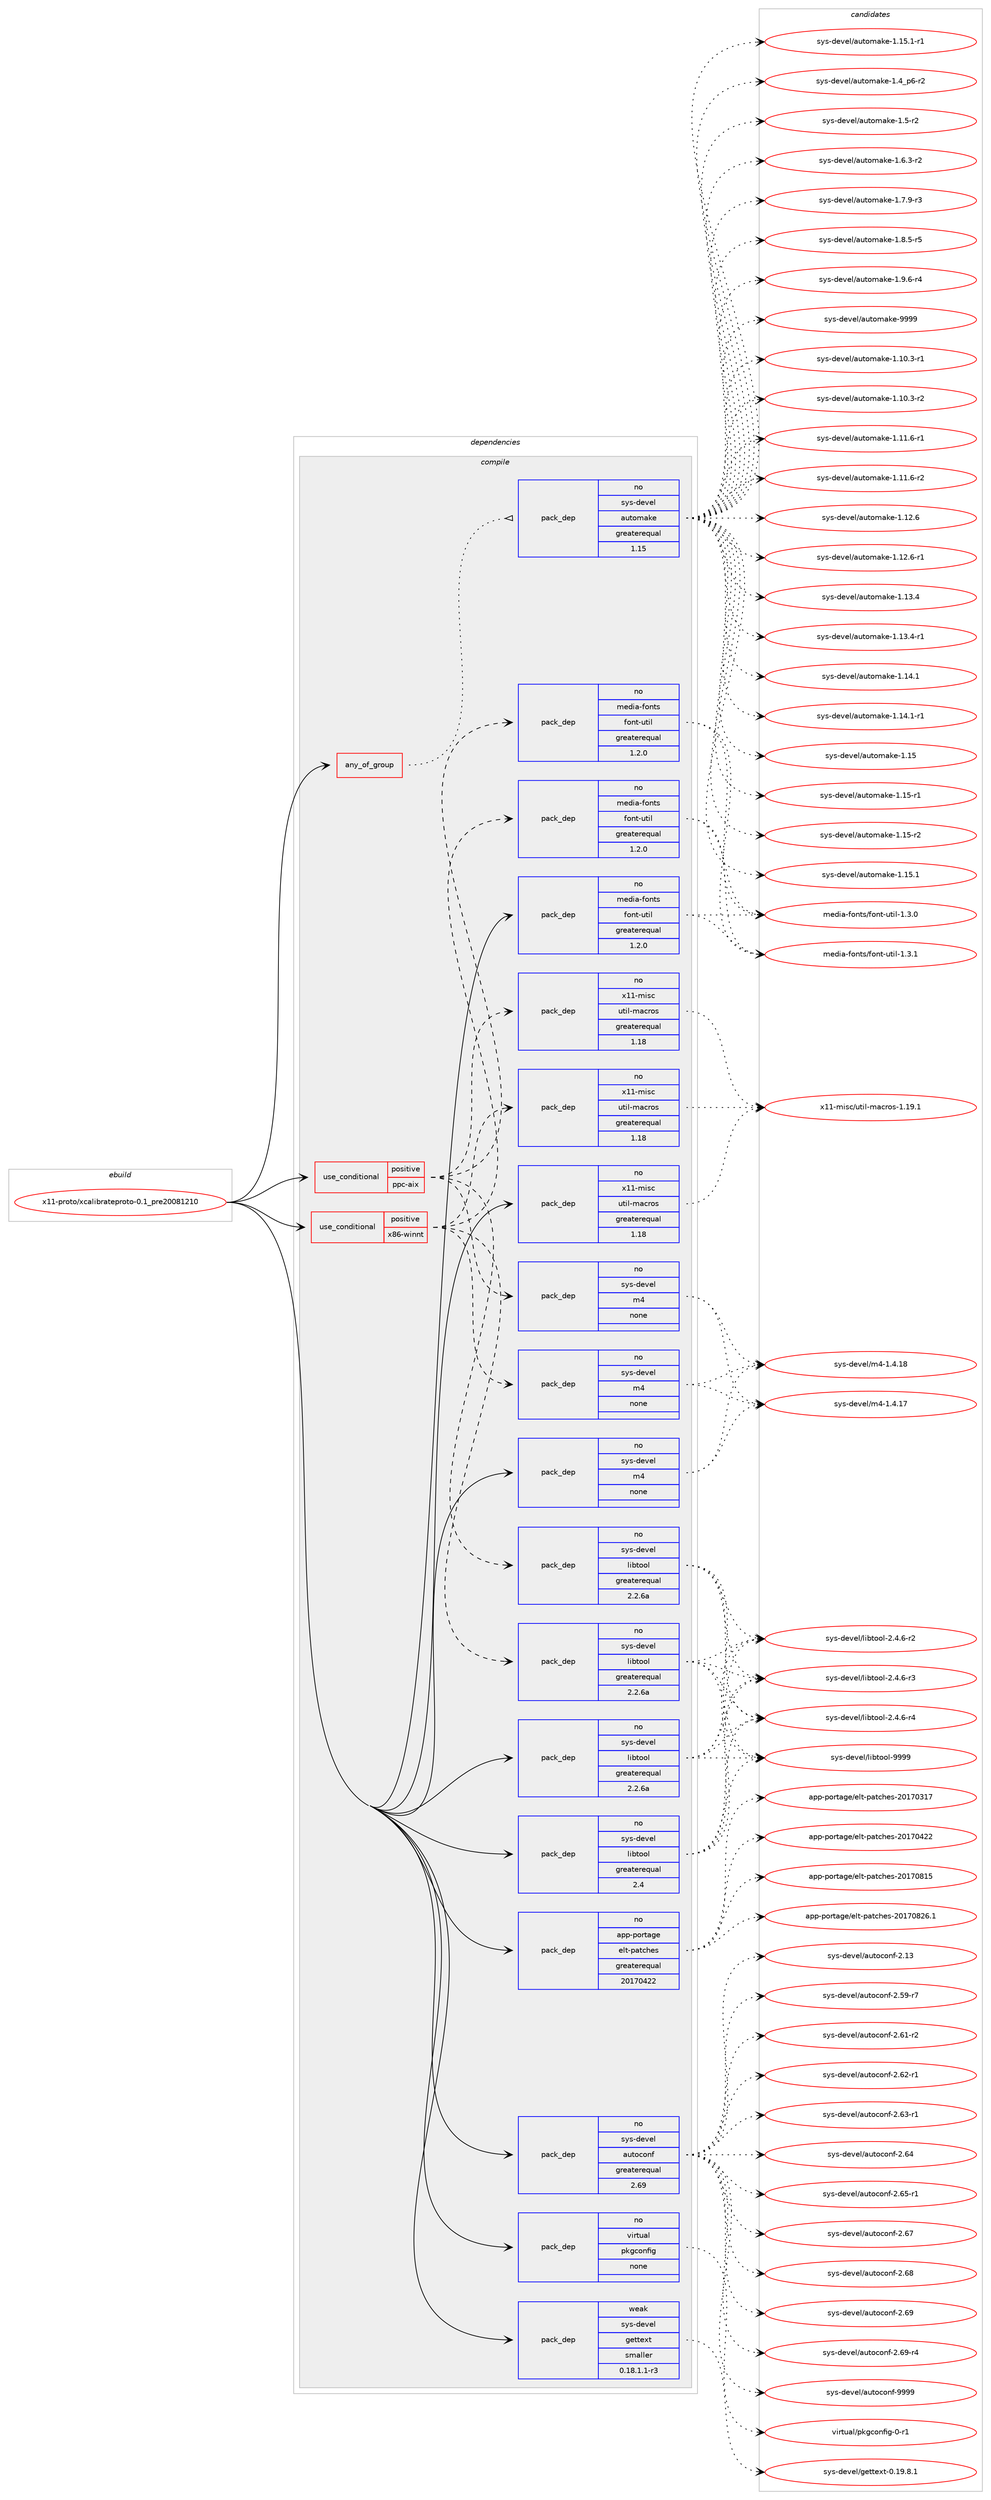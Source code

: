 digraph prolog {

# *************
# Graph options
# *************

newrank=true;
concentrate=true;
compound=true;
graph [rankdir=LR,fontname=Helvetica,fontsize=10,ranksep=1.5];#, ranksep=2.5, nodesep=0.2];
edge  [arrowhead=vee];
node  [fontname=Helvetica,fontsize=10];

# **********
# The ebuild
# **********

subgraph cluster_leftcol {
color=gray;
rank=same;
label=<<i>ebuild</i>>;
id [label="x11-proto/xcalibrateproto-0.1_pre20081210", color=red, width=4, href="../x11-proto/xcalibrateproto-0.1_pre20081210.svg"];
}

# ****************
# The dependencies
# ****************

subgraph cluster_midcol {
color=gray;
label=<<i>dependencies</i>>;
subgraph cluster_compile {
fillcolor="#eeeeee";
style=filled;
label=<<i>compile</i>>;
subgraph any9641 {
dependency528392 [label=<<TABLE BORDER="0" CELLBORDER="1" CELLSPACING="0" CELLPADDING="4"><TR><TD CELLPADDING="10">any_of_group</TD></TR></TABLE>>, shape=none, color=red];subgraph pack394739 {
dependency528393 [label=<<TABLE BORDER="0" CELLBORDER="1" CELLSPACING="0" CELLPADDING="4" WIDTH="220"><TR><TD ROWSPAN="6" CELLPADDING="30">pack_dep</TD></TR><TR><TD WIDTH="110">no</TD></TR><TR><TD>sys-devel</TD></TR><TR><TD>automake</TD></TR><TR><TD>greaterequal</TD></TR><TR><TD>1.15</TD></TR></TABLE>>, shape=none, color=blue];
}
dependency528392:e -> dependency528393:w [weight=20,style="dotted",arrowhead="oinv"];
}
id:e -> dependency528392:w [weight=20,style="solid",arrowhead="vee"];
subgraph cond123663 {
dependency528394 [label=<<TABLE BORDER="0" CELLBORDER="1" CELLSPACING="0" CELLPADDING="4"><TR><TD ROWSPAN="3" CELLPADDING="10">use_conditional</TD></TR><TR><TD>positive</TD></TR><TR><TD>ppc-aix</TD></TR></TABLE>>, shape=none, color=red];
subgraph pack394740 {
dependency528395 [label=<<TABLE BORDER="0" CELLBORDER="1" CELLSPACING="0" CELLPADDING="4" WIDTH="220"><TR><TD ROWSPAN="6" CELLPADDING="30">pack_dep</TD></TR><TR><TD WIDTH="110">no</TD></TR><TR><TD>sys-devel</TD></TR><TR><TD>libtool</TD></TR><TR><TD>greaterequal</TD></TR><TR><TD>2.2.6a</TD></TR></TABLE>>, shape=none, color=blue];
}
dependency528394:e -> dependency528395:w [weight=20,style="dashed",arrowhead="vee"];
subgraph pack394741 {
dependency528396 [label=<<TABLE BORDER="0" CELLBORDER="1" CELLSPACING="0" CELLPADDING="4" WIDTH="220"><TR><TD ROWSPAN="6" CELLPADDING="30">pack_dep</TD></TR><TR><TD WIDTH="110">no</TD></TR><TR><TD>sys-devel</TD></TR><TR><TD>m4</TD></TR><TR><TD>none</TD></TR><TR><TD></TD></TR></TABLE>>, shape=none, color=blue];
}
dependency528394:e -> dependency528396:w [weight=20,style="dashed",arrowhead="vee"];
subgraph pack394742 {
dependency528397 [label=<<TABLE BORDER="0" CELLBORDER="1" CELLSPACING="0" CELLPADDING="4" WIDTH="220"><TR><TD ROWSPAN="6" CELLPADDING="30">pack_dep</TD></TR><TR><TD WIDTH="110">no</TD></TR><TR><TD>x11-misc</TD></TR><TR><TD>util-macros</TD></TR><TR><TD>greaterequal</TD></TR><TR><TD>1.18</TD></TR></TABLE>>, shape=none, color=blue];
}
dependency528394:e -> dependency528397:w [weight=20,style="dashed",arrowhead="vee"];
subgraph pack394743 {
dependency528398 [label=<<TABLE BORDER="0" CELLBORDER="1" CELLSPACING="0" CELLPADDING="4" WIDTH="220"><TR><TD ROWSPAN="6" CELLPADDING="30">pack_dep</TD></TR><TR><TD WIDTH="110">no</TD></TR><TR><TD>media-fonts</TD></TR><TR><TD>font-util</TD></TR><TR><TD>greaterequal</TD></TR><TR><TD>1.2.0</TD></TR></TABLE>>, shape=none, color=blue];
}
dependency528394:e -> dependency528398:w [weight=20,style="dashed",arrowhead="vee"];
}
id:e -> dependency528394:w [weight=20,style="solid",arrowhead="vee"];
subgraph cond123664 {
dependency528399 [label=<<TABLE BORDER="0" CELLBORDER="1" CELLSPACING="0" CELLPADDING="4"><TR><TD ROWSPAN="3" CELLPADDING="10">use_conditional</TD></TR><TR><TD>positive</TD></TR><TR><TD>x86-winnt</TD></TR></TABLE>>, shape=none, color=red];
subgraph pack394744 {
dependency528400 [label=<<TABLE BORDER="0" CELLBORDER="1" CELLSPACING="0" CELLPADDING="4" WIDTH="220"><TR><TD ROWSPAN="6" CELLPADDING="30">pack_dep</TD></TR><TR><TD WIDTH="110">no</TD></TR><TR><TD>sys-devel</TD></TR><TR><TD>libtool</TD></TR><TR><TD>greaterequal</TD></TR><TR><TD>2.2.6a</TD></TR></TABLE>>, shape=none, color=blue];
}
dependency528399:e -> dependency528400:w [weight=20,style="dashed",arrowhead="vee"];
subgraph pack394745 {
dependency528401 [label=<<TABLE BORDER="0" CELLBORDER="1" CELLSPACING="0" CELLPADDING="4" WIDTH="220"><TR><TD ROWSPAN="6" CELLPADDING="30">pack_dep</TD></TR><TR><TD WIDTH="110">no</TD></TR><TR><TD>sys-devel</TD></TR><TR><TD>m4</TD></TR><TR><TD>none</TD></TR><TR><TD></TD></TR></TABLE>>, shape=none, color=blue];
}
dependency528399:e -> dependency528401:w [weight=20,style="dashed",arrowhead="vee"];
subgraph pack394746 {
dependency528402 [label=<<TABLE BORDER="0" CELLBORDER="1" CELLSPACING="0" CELLPADDING="4" WIDTH="220"><TR><TD ROWSPAN="6" CELLPADDING="30">pack_dep</TD></TR><TR><TD WIDTH="110">no</TD></TR><TR><TD>x11-misc</TD></TR><TR><TD>util-macros</TD></TR><TR><TD>greaterequal</TD></TR><TR><TD>1.18</TD></TR></TABLE>>, shape=none, color=blue];
}
dependency528399:e -> dependency528402:w [weight=20,style="dashed",arrowhead="vee"];
subgraph pack394747 {
dependency528403 [label=<<TABLE BORDER="0" CELLBORDER="1" CELLSPACING="0" CELLPADDING="4" WIDTH="220"><TR><TD ROWSPAN="6" CELLPADDING="30">pack_dep</TD></TR><TR><TD WIDTH="110">no</TD></TR><TR><TD>media-fonts</TD></TR><TR><TD>font-util</TD></TR><TR><TD>greaterequal</TD></TR><TR><TD>1.2.0</TD></TR></TABLE>>, shape=none, color=blue];
}
dependency528399:e -> dependency528403:w [weight=20,style="dashed",arrowhead="vee"];
}
id:e -> dependency528399:w [weight=20,style="solid",arrowhead="vee"];
subgraph pack394748 {
dependency528404 [label=<<TABLE BORDER="0" CELLBORDER="1" CELLSPACING="0" CELLPADDING="4" WIDTH="220"><TR><TD ROWSPAN="6" CELLPADDING="30">pack_dep</TD></TR><TR><TD WIDTH="110">no</TD></TR><TR><TD>app-portage</TD></TR><TR><TD>elt-patches</TD></TR><TR><TD>greaterequal</TD></TR><TR><TD>20170422</TD></TR></TABLE>>, shape=none, color=blue];
}
id:e -> dependency528404:w [weight=20,style="solid",arrowhead="vee"];
subgraph pack394749 {
dependency528405 [label=<<TABLE BORDER="0" CELLBORDER="1" CELLSPACING="0" CELLPADDING="4" WIDTH="220"><TR><TD ROWSPAN="6" CELLPADDING="30">pack_dep</TD></TR><TR><TD WIDTH="110">no</TD></TR><TR><TD>media-fonts</TD></TR><TR><TD>font-util</TD></TR><TR><TD>greaterequal</TD></TR><TR><TD>1.2.0</TD></TR></TABLE>>, shape=none, color=blue];
}
id:e -> dependency528405:w [weight=20,style="solid",arrowhead="vee"];
subgraph pack394750 {
dependency528406 [label=<<TABLE BORDER="0" CELLBORDER="1" CELLSPACING="0" CELLPADDING="4" WIDTH="220"><TR><TD ROWSPAN="6" CELLPADDING="30">pack_dep</TD></TR><TR><TD WIDTH="110">no</TD></TR><TR><TD>sys-devel</TD></TR><TR><TD>autoconf</TD></TR><TR><TD>greaterequal</TD></TR><TR><TD>2.69</TD></TR></TABLE>>, shape=none, color=blue];
}
id:e -> dependency528406:w [weight=20,style="solid",arrowhead="vee"];
subgraph pack394751 {
dependency528407 [label=<<TABLE BORDER="0" CELLBORDER="1" CELLSPACING="0" CELLPADDING="4" WIDTH="220"><TR><TD ROWSPAN="6" CELLPADDING="30">pack_dep</TD></TR><TR><TD WIDTH="110">no</TD></TR><TR><TD>sys-devel</TD></TR><TR><TD>libtool</TD></TR><TR><TD>greaterequal</TD></TR><TR><TD>2.2.6a</TD></TR></TABLE>>, shape=none, color=blue];
}
id:e -> dependency528407:w [weight=20,style="solid",arrowhead="vee"];
subgraph pack394752 {
dependency528408 [label=<<TABLE BORDER="0" CELLBORDER="1" CELLSPACING="0" CELLPADDING="4" WIDTH="220"><TR><TD ROWSPAN="6" CELLPADDING="30">pack_dep</TD></TR><TR><TD WIDTH="110">no</TD></TR><TR><TD>sys-devel</TD></TR><TR><TD>libtool</TD></TR><TR><TD>greaterequal</TD></TR><TR><TD>2.4</TD></TR></TABLE>>, shape=none, color=blue];
}
id:e -> dependency528408:w [weight=20,style="solid",arrowhead="vee"];
subgraph pack394753 {
dependency528409 [label=<<TABLE BORDER="0" CELLBORDER="1" CELLSPACING="0" CELLPADDING="4" WIDTH="220"><TR><TD ROWSPAN="6" CELLPADDING="30">pack_dep</TD></TR><TR><TD WIDTH="110">no</TD></TR><TR><TD>sys-devel</TD></TR><TR><TD>m4</TD></TR><TR><TD>none</TD></TR><TR><TD></TD></TR></TABLE>>, shape=none, color=blue];
}
id:e -> dependency528409:w [weight=20,style="solid",arrowhead="vee"];
subgraph pack394754 {
dependency528410 [label=<<TABLE BORDER="0" CELLBORDER="1" CELLSPACING="0" CELLPADDING="4" WIDTH="220"><TR><TD ROWSPAN="6" CELLPADDING="30">pack_dep</TD></TR><TR><TD WIDTH="110">no</TD></TR><TR><TD>virtual</TD></TR><TR><TD>pkgconfig</TD></TR><TR><TD>none</TD></TR><TR><TD></TD></TR></TABLE>>, shape=none, color=blue];
}
id:e -> dependency528410:w [weight=20,style="solid",arrowhead="vee"];
subgraph pack394755 {
dependency528411 [label=<<TABLE BORDER="0" CELLBORDER="1" CELLSPACING="0" CELLPADDING="4" WIDTH="220"><TR><TD ROWSPAN="6" CELLPADDING="30">pack_dep</TD></TR><TR><TD WIDTH="110">no</TD></TR><TR><TD>x11-misc</TD></TR><TR><TD>util-macros</TD></TR><TR><TD>greaterequal</TD></TR><TR><TD>1.18</TD></TR></TABLE>>, shape=none, color=blue];
}
id:e -> dependency528411:w [weight=20,style="solid",arrowhead="vee"];
subgraph pack394756 {
dependency528412 [label=<<TABLE BORDER="0" CELLBORDER="1" CELLSPACING="0" CELLPADDING="4" WIDTH="220"><TR><TD ROWSPAN="6" CELLPADDING="30">pack_dep</TD></TR><TR><TD WIDTH="110">weak</TD></TR><TR><TD>sys-devel</TD></TR><TR><TD>gettext</TD></TR><TR><TD>smaller</TD></TR><TR><TD>0.18.1.1-r3</TD></TR></TABLE>>, shape=none, color=blue];
}
id:e -> dependency528412:w [weight=20,style="solid",arrowhead="vee"];
}
subgraph cluster_compileandrun {
fillcolor="#eeeeee";
style=filled;
label=<<i>compile and run</i>>;
}
subgraph cluster_run {
fillcolor="#eeeeee";
style=filled;
label=<<i>run</i>>;
}
}

# **************
# The candidates
# **************

subgraph cluster_choices {
rank=same;
color=gray;
label=<<i>candidates</i>>;

subgraph choice394739 {
color=black;
nodesep=1;
choice11512111545100101118101108479711711611110997107101454946494846514511449 [label="sys-devel/automake-1.10.3-r1", color=red, width=4,href="../sys-devel/automake-1.10.3-r1.svg"];
choice11512111545100101118101108479711711611110997107101454946494846514511450 [label="sys-devel/automake-1.10.3-r2", color=red, width=4,href="../sys-devel/automake-1.10.3-r2.svg"];
choice11512111545100101118101108479711711611110997107101454946494946544511449 [label="sys-devel/automake-1.11.6-r1", color=red, width=4,href="../sys-devel/automake-1.11.6-r1.svg"];
choice11512111545100101118101108479711711611110997107101454946494946544511450 [label="sys-devel/automake-1.11.6-r2", color=red, width=4,href="../sys-devel/automake-1.11.6-r2.svg"];
choice1151211154510010111810110847971171161111099710710145494649504654 [label="sys-devel/automake-1.12.6", color=red, width=4,href="../sys-devel/automake-1.12.6.svg"];
choice11512111545100101118101108479711711611110997107101454946495046544511449 [label="sys-devel/automake-1.12.6-r1", color=red, width=4,href="../sys-devel/automake-1.12.6-r1.svg"];
choice1151211154510010111810110847971171161111099710710145494649514652 [label="sys-devel/automake-1.13.4", color=red, width=4,href="../sys-devel/automake-1.13.4.svg"];
choice11512111545100101118101108479711711611110997107101454946495146524511449 [label="sys-devel/automake-1.13.4-r1", color=red, width=4,href="../sys-devel/automake-1.13.4-r1.svg"];
choice1151211154510010111810110847971171161111099710710145494649524649 [label="sys-devel/automake-1.14.1", color=red, width=4,href="../sys-devel/automake-1.14.1.svg"];
choice11512111545100101118101108479711711611110997107101454946495246494511449 [label="sys-devel/automake-1.14.1-r1", color=red, width=4,href="../sys-devel/automake-1.14.1-r1.svg"];
choice115121115451001011181011084797117116111109971071014549464953 [label="sys-devel/automake-1.15", color=red, width=4,href="../sys-devel/automake-1.15.svg"];
choice1151211154510010111810110847971171161111099710710145494649534511449 [label="sys-devel/automake-1.15-r1", color=red, width=4,href="../sys-devel/automake-1.15-r1.svg"];
choice1151211154510010111810110847971171161111099710710145494649534511450 [label="sys-devel/automake-1.15-r2", color=red, width=4,href="../sys-devel/automake-1.15-r2.svg"];
choice1151211154510010111810110847971171161111099710710145494649534649 [label="sys-devel/automake-1.15.1", color=red, width=4,href="../sys-devel/automake-1.15.1.svg"];
choice11512111545100101118101108479711711611110997107101454946495346494511449 [label="sys-devel/automake-1.15.1-r1", color=red, width=4,href="../sys-devel/automake-1.15.1-r1.svg"];
choice115121115451001011181011084797117116111109971071014549465295112544511450 [label="sys-devel/automake-1.4_p6-r2", color=red, width=4,href="../sys-devel/automake-1.4_p6-r2.svg"];
choice11512111545100101118101108479711711611110997107101454946534511450 [label="sys-devel/automake-1.5-r2", color=red, width=4,href="../sys-devel/automake-1.5-r2.svg"];
choice115121115451001011181011084797117116111109971071014549465446514511450 [label="sys-devel/automake-1.6.3-r2", color=red, width=4,href="../sys-devel/automake-1.6.3-r2.svg"];
choice115121115451001011181011084797117116111109971071014549465546574511451 [label="sys-devel/automake-1.7.9-r3", color=red, width=4,href="../sys-devel/automake-1.7.9-r3.svg"];
choice115121115451001011181011084797117116111109971071014549465646534511453 [label="sys-devel/automake-1.8.5-r5", color=red, width=4,href="../sys-devel/automake-1.8.5-r5.svg"];
choice115121115451001011181011084797117116111109971071014549465746544511452 [label="sys-devel/automake-1.9.6-r4", color=red, width=4,href="../sys-devel/automake-1.9.6-r4.svg"];
choice115121115451001011181011084797117116111109971071014557575757 [label="sys-devel/automake-9999", color=red, width=4,href="../sys-devel/automake-9999.svg"];
dependency528393:e -> choice11512111545100101118101108479711711611110997107101454946494846514511449:w [style=dotted,weight="100"];
dependency528393:e -> choice11512111545100101118101108479711711611110997107101454946494846514511450:w [style=dotted,weight="100"];
dependency528393:e -> choice11512111545100101118101108479711711611110997107101454946494946544511449:w [style=dotted,weight="100"];
dependency528393:e -> choice11512111545100101118101108479711711611110997107101454946494946544511450:w [style=dotted,weight="100"];
dependency528393:e -> choice1151211154510010111810110847971171161111099710710145494649504654:w [style=dotted,weight="100"];
dependency528393:e -> choice11512111545100101118101108479711711611110997107101454946495046544511449:w [style=dotted,weight="100"];
dependency528393:e -> choice1151211154510010111810110847971171161111099710710145494649514652:w [style=dotted,weight="100"];
dependency528393:e -> choice11512111545100101118101108479711711611110997107101454946495146524511449:w [style=dotted,weight="100"];
dependency528393:e -> choice1151211154510010111810110847971171161111099710710145494649524649:w [style=dotted,weight="100"];
dependency528393:e -> choice11512111545100101118101108479711711611110997107101454946495246494511449:w [style=dotted,weight="100"];
dependency528393:e -> choice115121115451001011181011084797117116111109971071014549464953:w [style=dotted,weight="100"];
dependency528393:e -> choice1151211154510010111810110847971171161111099710710145494649534511449:w [style=dotted,weight="100"];
dependency528393:e -> choice1151211154510010111810110847971171161111099710710145494649534511450:w [style=dotted,weight="100"];
dependency528393:e -> choice1151211154510010111810110847971171161111099710710145494649534649:w [style=dotted,weight="100"];
dependency528393:e -> choice11512111545100101118101108479711711611110997107101454946495346494511449:w [style=dotted,weight="100"];
dependency528393:e -> choice115121115451001011181011084797117116111109971071014549465295112544511450:w [style=dotted,weight="100"];
dependency528393:e -> choice11512111545100101118101108479711711611110997107101454946534511450:w [style=dotted,weight="100"];
dependency528393:e -> choice115121115451001011181011084797117116111109971071014549465446514511450:w [style=dotted,weight="100"];
dependency528393:e -> choice115121115451001011181011084797117116111109971071014549465546574511451:w [style=dotted,weight="100"];
dependency528393:e -> choice115121115451001011181011084797117116111109971071014549465646534511453:w [style=dotted,weight="100"];
dependency528393:e -> choice115121115451001011181011084797117116111109971071014549465746544511452:w [style=dotted,weight="100"];
dependency528393:e -> choice115121115451001011181011084797117116111109971071014557575757:w [style=dotted,weight="100"];
}
subgraph choice394740 {
color=black;
nodesep=1;
choice1151211154510010111810110847108105981161111111084550465246544511450 [label="sys-devel/libtool-2.4.6-r2", color=red, width=4,href="../sys-devel/libtool-2.4.6-r2.svg"];
choice1151211154510010111810110847108105981161111111084550465246544511451 [label="sys-devel/libtool-2.4.6-r3", color=red, width=4,href="../sys-devel/libtool-2.4.6-r3.svg"];
choice1151211154510010111810110847108105981161111111084550465246544511452 [label="sys-devel/libtool-2.4.6-r4", color=red, width=4,href="../sys-devel/libtool-2.4.6-r4.svg"];
choice1151211154510010111810110847108105981161111111084557575757 [label="sys-devel/libtool-9999", color=red, width=4,href="../sys-devel/libtool-9999.svg"];
dependency528395:e -> choice1151211154510010111810110847108105981161111111084550465246544511450:w [style=dotted,weight="100"];
dependency528395:e -> choice1151211154510010111810110847108105981161111111084550465246544511451:w [style=dotted,weight="100"];
dependency528395:e -> choice1151211154510010111810110847108105981161111111084550465246544511452:w [style=dotted,weight="100"];
dependency528395:e -> choice1151211154510010111810110847108105981161111111084557575757:w [style=dotted,weight="100"];
}
subgraph choice394741 {
color=black;
nodesep=1;
choice11512111545100101118101108471095245494652464955 [label="sys-devel/m4-1.4.17", color=red, width=4,href="../sys-devel/m4-1.4.17.svg"];
choice11512111545100101118101108471095245494652464956 [label="sys-devel/m4-1.4.18", color=red, width=4,href="../sys-devel/m4-1.4.18.svg"];
dependency528396:e -> choice11512111545100101118101108471095245494652464955:w [style=dotted,weight="100"];
dependency528396:e -> choice11512111545100101118101108471095245494652464956:w [style=dotted,weight="100"];
}
subgraph choice394742 {
color=black;
nodesep=1;
choice120494945109105115994711711610510845109979911411111545494649574649 [label="x11-misc/util-macros-1.19.1", color=red, width=4,href="../x11-misc/util-macros-1.19.1.svg"];
dependency528397:e -> choice120494945109105115994711711610510845109979911411111545494649574649:w [style=dotted,weight="100"];
}
subgraph choice394743 {
color=black;
nodesep=1;
choice10910110010597451021111101161154710211111011645117116105108454946514648 [label="media-fonts/font-util-1.3.0", color=red, width=4,href="../media-fonts/font-util-1.3.0.svg"];
choice10910110010597451021111101161154710211111011645117116105108454946514649 [label="media-fonts/font-util-1.3.1", color=red, width=4,href="../media-fonts/font-util-1.3.1.svg"];
dependency528398:e -> choice10910110010597451021111101161154710211111011645117116105108454946514648:w [style=dotted,weight="100"];
dependency528398:e -> choice10910110010597451021111101161154710211111011645117116105108454946514649:w [style=dotted,weight="100"];
}
subgraph choice394744 {
color=black;
nodesep=1;
choice1151211154510010111810110847108105981161111111084550465246544511450 [label="sys-devel/libtool-2.4.6-r2", color=red, width=4,href="../sys-devel/libtool-2.4.6-r2.svg"];
choice1151211154510010111810110847108105981161111111084550465246544511451 [label="sys-devel/libtool-2.4.6-r3", color=red, width=4,href="../sys-devel/libtool-2.4.6-r3.svg"];
choice1151211154510010111810110847108105981161111111084550465246544511452 [label="sys-devel/libtool-2.4.6-r4", color=red, width=4,href="../sys-devel/libtool-2.4.6-r4.svg"];
choice1151211154510010111810110847108105981161111111084557575757 [label="sys-devel/libtool-9999", color=red, width=4,href="../sys-devel/libtool-9999.svg"];
dependency528400:e -> choice1151211154510010111810110847108105981161111111084550465246544511450:w [style=dotted,weight="100"];
dependency528400:e -> choice1151211154510010111810110847108105981161111111084550465246544511451:w [style=dotted,weight="100"];
dependency528400:e -> choice1151211154510010111810110847108105981161111111084550465246544511452:w [style=dotted,weight="100"];
dependency528400:e -> choice1151211154510010111810110847108105981161111111084557575757:w [style=dotted,weight="100"];
}
subgraph choice394745 {
color=black;
nodesep=1;
choice11512111545100101118101108471095245494652464955 [label="sys-devel/m4-1.4.17", color=red, width=4,href="../sys-devel/m4-1.4.17.svg"];
choice11512111545100101118101108471095245494652464956 [label="sys-devel/m4-1.4.18", color=red, width=4,href="../sys-devel/m4-1.4.18.svg"];
dependency528401:e -> choice11512111545100101118101108471095245494652464955:w [style=dotted,weight="100"];
dependency528401:e -> choice11512111545100101118101108471095245494652464956:w [style=dotted,weight="100"];
}
subgraph choice394746 {
color=black;
nodesep=1;
choice120494945109105115994711711610510845109979911411111545494649574649 [label="x11-misc/util-macros-1.19.1", color=red, width=4,href="../x11-misc/util-macros-1.19.1.svg"];
dependency528402:e -> choice120494945109105115994711711610510845109979911411111545494649574649:w [style=dotted,weight="100"];
}
subgraph choice394747 {
color=black;
nodesep=1;
choice10910110010597451021111101161154710211111011645117116105108454946514648 [label="media-fonts/font-util-1.3.0", color=red, width=4,href="../media-fonts/font-util-1.3.0.svg"];
choice10910110010597451021111101161154710211111011645117116105108454946514649 [label="media-fonts/font-util-1.3.1", color=red, width=4,href="../media-fonts/font-util-1.3.1.svg"];
dependency528403:e -> choice10910110010597451021111101161154710211111011645117116105108454946514648:w [style=dotted,weight="100"];
dependency528403:e -> choice10910110010597451021111101161154710211111011645117116105108454946514649:w [style=dotted,weight="100"];
}
subgraph choice394748 {
color=black;
nodesep=1;
choice97112112451121111141169710310147101108116451129711699104101115455048495548514955 [label="app-portage/elt-patches-20170317", color=red, width=4,href="../app-portage/elt-patches-20170317.svg"];
choice97112112451121111141169710310147101108116451129711699104101115455048495548525050 [label="app-portage/elt-patches-20170422", color=red, width=4,href="../app-portage/elt-patches-20170422.svg"];
choice97112112451121111141169710310147101108116451129711699104101115455048495548564953 [label="app-portage/elt-patches-20170815", color=red, width=4,href="../app-portage/elt-patches-20170815.svg"];
choice971121124511211111411697103101471011081164511297116991041011154550484955485650544649 [label="app-portage/elt-patches-20170826.1", color=red, width=4,href="../app-portage/elt-patches-20170826.1.svg"];
dependency528404:e -> choice97112112451121111141169710310147101108116451129711699104101115455048495548514955:w [style=dotted,weight="100"];
dependency528404:e -> choice97112112451121111141169710310147101108116451129711699104101115455048495548525050:w [style=dotted,weight="100"];
dependency528404:e -> choice97112112451121111141169710310147101108116451129711699104101115455048495548564953:w [style=dotted,weight="100"];
dependency528404:e -> choice971121124511211111411697103101471011081164511297116991041011154550484955485650544649:w [style=dotted,weight="100"];
}
subgraph choice394749 {
color=black;
nodesep=1;
choice10910110010597451021111101161154710211111011645117116105108454946514648 [label="media-fonts/font-util-1.3.0", color=red, width=4,href="../media-fonts/font-util-1.3.0.svg"];
choice10910110010597451021111101161154710211111011645117116105108454946514649 [label="media-fonts/font-util-1.3.1", color=red, width=4,href="../media-fonts/font-util-1.3.1.svg"];
dependency528405:e -> choice10910110010597451021111101161154710211111011645117116105108454946514648:w [style=dotted,weight="100"];
dependency528405:e -> choice10910110010597451021111101161154710211111011645117116105108454946514649:w [style=dotted,weight="100"];
}
subgraph choice394750 {
color=black;
nodesep=1;
choice115121115451001011181011084797117116111991111101024550464951 [label="sys-devel/autoconf-2.13", color=red, width=4,href="../sys-devel/autoconf-2.13.svg"];
choice1151211154510010111810110847971171161119911111010245504653574511455 [label="sys-devel/autoconf-2.59-r7", color=red, width=4,href="../sys-devel/autoconf-2.59-r7.svg"];
choice1151211154510010111810110847971171161119911111010245504654494511450 [label="sys-devel/autoconf-2.61-r2", color=red, width=4,href="../sys-devel/autoconf-2.61-r2.svg"];
choice1151211154510010111810110847971171161119911111010245504654504511449 [label="sys-devel/autoconf-2.62-r1", color=red, width=4,href="../sys-devel/autoconf-2.62-r1.svg"];
choice1151211154510010111810110847971171161119911111010245504654514511449 [label="sys-devel/autoconf-2.63-r1", color=red, width=4,href="../sys-devel/autoconf-2.63-r1.svg"];
choice115121115451001011181011084797117116111991111101024550465452 [label="sys-devel/autoconf-2.64", color=red, width=4,href="../sys-devel/autoconf-2.64.svg"];
choice1151211154510010111810110847971171161119911111010245504654534511449 [label="sys-devel/autoconf-2.65-r1", color=red, width=4,href="../sys-devel/autoconf-2.65-r1.svg"];
choice115121115451001011181011084797117116111991111101024550465455 [label="sys-devel/autoconf-2.67", color=red, width=4,href="../sys-devel/autoconf-2.67.svg"];
choice115121115451001011181011084797117116111991111101024550465456 [label="sys-devel/autoconf-2.68", color=red, width=4,href="../sys-devel/autoconf-2.68.svg"];
choice115121115451001011181011084797117116111991111101024550465457 [label="sys-devel/autoconf-2.69", color=red, width=4,href="../sys-devel/autoconf-2.69.svg"];
choice1151211154510010111810110847971171161119911111010245504654574511452 [label="sys-devel/autoconf-2.69-r4", color=red, width=4,href="../sys-devel/autoconf-2.69-r4.svg"];
choice115121115451001011181011084797117116111991111101024557575757 [label="sys-devel/autoconf-9999", color=red, width=4,href="../sys-devel/autoconf-9999.svg"];
dependency528406:e -> choice115121115451001011181011084797117116111991111101024550464951:w [style=dotted,weight="100"];
dependency528406:e -> choice1151211154510010111810110847971171161119911111010245504653574511455:w [style=dotted,weight="100"];
dependency528406:e -> choice1151211154510010111810110847971171161119911111010245504654494511450:w [style=dotted,weight="100"];
dependency528406:e -> choice1151211154510010111810110847971171161119911111010245504654504511449:w [style=dotted,weight="100"];
dependency528406:e -> choice1151211154510010111810110847971171161119911111010245504654514511449:w [style=dotted,weight="100"];
dependency528406:e -> choice115121115451001011181011084797117116111991111101024550465452:w [style=dotted,weight="100"];
dependency528406:e -> choice1151211154510010111810110847971171161119911111010245504654534511449:w [style=dotted,weight="100"];
dependency528406:e -> choice115121115451001011181011084797117116111991111101024550465455:w [style=dotted,weight="100"];
dependency528406:e -> choice115121115451001011181011084797117116111991111101024550465456:w [style=dotted,weight="100"];
dependency528406:e -> choice115121115451001011181011084797117116111991111101024550465457:w [style=dotted,weight="100"];
dependency528406:e -> choice1151211154510010111810110847971171161119911111010245504654574511452:w [style=dotted,weight="100"];
dependency528406:e -> choice115121115451001011181011084797117116111991111101024557575757:w [style=dotted,weight="100"];
}
subgraph choice394751 {
color=black;
nodesep=1;
choice1151211154510010111810110847108105981161111111084550465246544511450 [label="sys-devel/libtool-2.4.6-r2", color=red, width=4,href="../sys-devel/libtool-2.4.6-r2.svg"];
choice1151211154510010111810110847108105981161111111084550465246544511451 [label="sys-devel/libtool-2.4.6-r3", color=red, width=4,href="../sys-devel/libtool-2.4.6-r3.svg"];
choice1151211154510010111810110847108105981161111111084550465246544511452 [label="sys-devel/libtool-2.4.6-r4", color=red, width=4,href="../sys-devel/libtool-2.4.6-r4.svg"];
choice1151211154510010111810110847108105981161111111084557575757 [label="sys-devel/libtool-9999", color=red, width=4,href="../sys-devel/libtool-9999.svg"];
dependency528407:e -> choice1151211154510010111810110847108105981161111111084550465246544511450:w [style=dotted,weight="100"];
dependency528407:e -> choice1151211154510010111810110847108105981161111111084550465246544511451:w [style=dotted,weight="100"];
dependency528407:e -> choice1151211154510010111810110847108105981161111111084550465246544511452:w [style=dotted,weight="100"];
dependency528407:e -> choice1151211154510010111810110847108105981161111111084557575757:w [style=dotted,weight="100"];
}
subgraph choice394752 {
color=black;
nodesep=1;
choice1151211154510010111810110847108105981161111111084550465246544511450 [label="sys-devel/libtool-2.4.6-r2", color=red, width=4,href="../sys-devel/libtool-2.4.6-r2.svg"];
choice1151211154510010111810110847108105981161111111084550465246544511451 [label="sys-devel/libtool-2.4.6-r3", color=red, width=4,href="../sys-devel/libtool-2.4.6-r3.svg"];
choice1151211154510010111810110847108105981161111111084550465246544511452 [label="sys-devel/libtool-2.4.6-r4", color=red, width=4,href="../sys-devel/libtool-2.4.6-r4.svg"];
choice1151211154510010111810110847108105981161111111084557575757 [label="sys-devel/libtool-9999", color=red, width=4,href="../sys-devel/libtool-9999.svg"];
dependency528408:e -> choice1151211154510010111810110847108105981161111111084550465246544511450:w [style=dotted,weight="100"];
dependency528408:e -> choice1151211154510010111810110847108105981161111111084550465246544511451:w [style=dotted,weight="100"];
dependency528408:e -> choice1151211154510010111810110847108105981161111111084550465246544511452:w [style=dotted,weight="100"];
dependency528408:e -> choice1151211154510010111810110847108105981161111111084557575757:w [style=dotted,weight="100"];
}
subgraph choice394753 {
color=black;
nodesep=1;
choice11512111545100101118101108471095245494652464955 [label="sys-devel/m4-1.4.17", color=red, width=4,href="../sys-devel/m4-1.4.17.svg"];
choice11512111545100101118101108471095245494652464956 [label="sys-devel/m4-1.4.18", color=red, width=4,href="../sys-devel/m4-1.4.18.svg"];
dependency528409:e -> choice11512111545100101118101108471095245494652464955:w [style=dotted,weight="100"];
dependency528409:e -> choice11512111545100101118101108471095245494652464956:w [style=dotted,weight="100"];
}
subgraph choice394754 {
color=black;
nodesep=1;
choice11810511411611797108471121071039911111010210510345484511449 [label="virtual/pkgconfig-0-r1", color=red, width=4,href="../virtual/pkgconfig-0-r1.svg"];
dependency528410:e -> choice11810511411611797108471121071039911111010210510345484511449:w [style=dotted,weight="100"];
}
subgraph choice394755 {
color=black;
nodesep=1;
choice120494945109105115994711711610510845109979911411111545494649574649 [label="x11-misc/util-macros-1.19.1", color=red, width=4,href="../x11-misc/util-macros-1.19.1.svg"];
dependency528411:e -> choice120494945109105115994711711610510845109979911411111545494649574649:w [style=dotted,weight="100"];
}
subgraph choice394756 {
color=black;
nodesep=1;
choice1151211154510010111810110847103101116116101120116454846495746564649 [label="sys-devel/gettext-0.19.8.1", color=red, width=4,href="../sys-devel/gettext-0.19.8.1.svg"];
dependency528412:e -> choice1151211154510010111810110847103101116116101120116454846495746564649:w [style=dotted,weight="100"];
}
}

}
